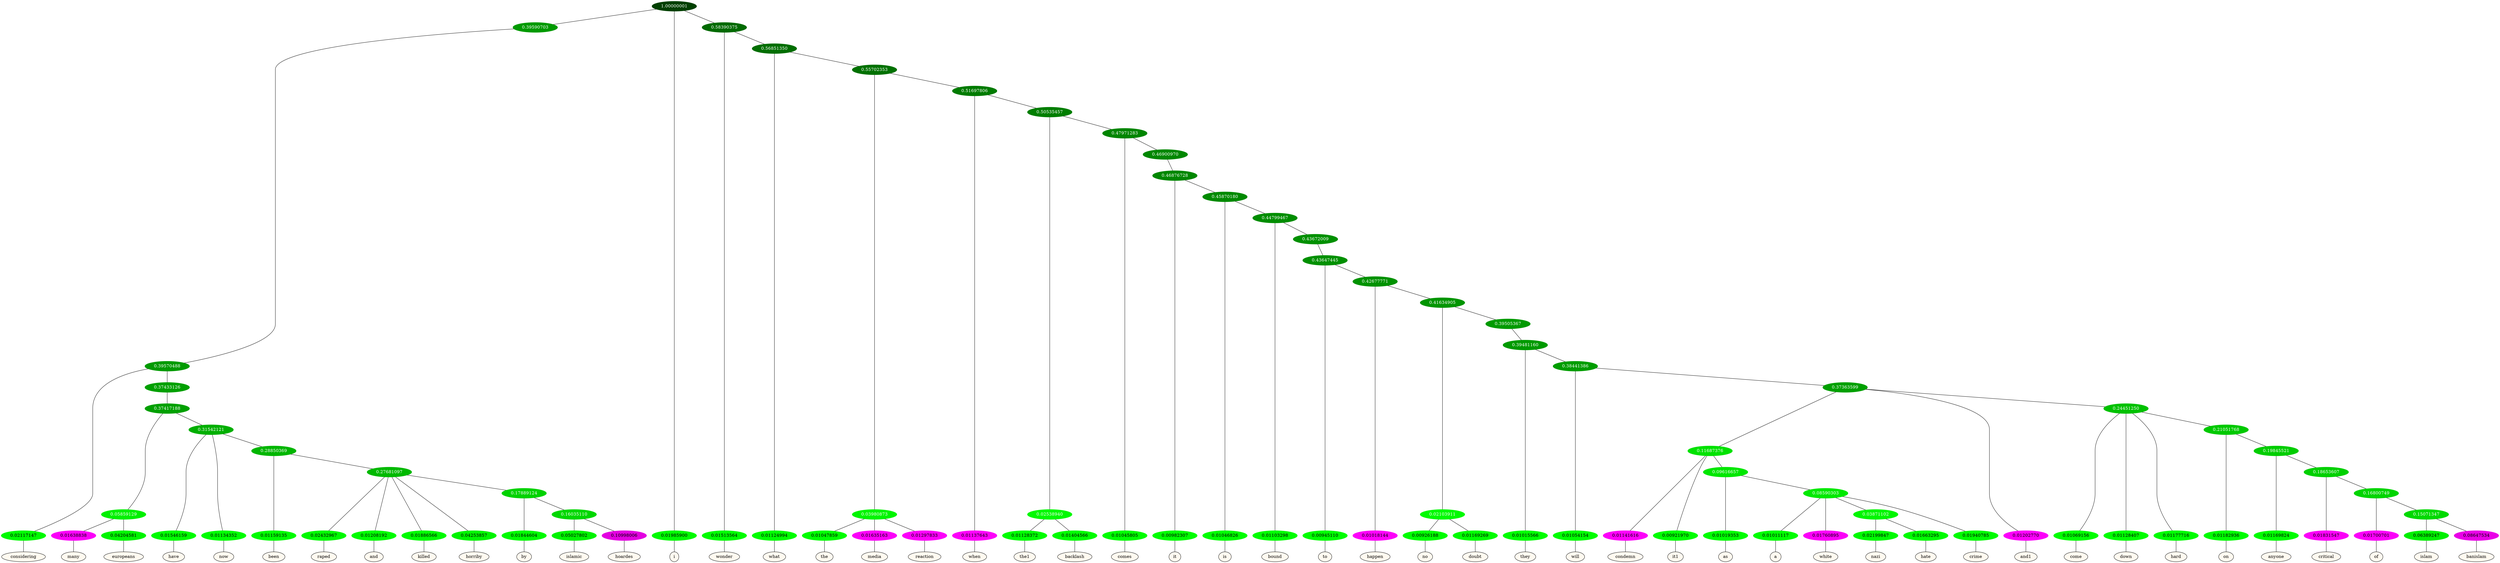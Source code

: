 graph {
	node [format=png height=0.15 nodesep=0.001 ordering=out overlap=prism overlap_scaling=0.01 ranksep=0.001 ratio=0.2 style=filled width=0.15]
	{
		rank=same
		a_w_7 [label=considering color=black fillcolor=floralwhite style="filled,solid"]
		a_w_21 [label=many color=black fillcolor=floralwhite style="filled,solid"]
		a_w_22 [label=europeans color=black fillcolor=floralwhite style="filled,solid"]
		a_w_23 [label=have color=black fillcolor=floralwhite style="filled,solid"]
		a_w_24 [label=now color=black fillcolor=floralwhite style="filled,solid"]
		a_w_28 [label=been color=black fillcolor=floralwhite style="filled,solid"]
		a_w_34 [label=raped color=black fillcolor=floralwhite style="filled,solid"]
		a_w_35 [label=and color=black fillcolor=floralwhite style="filled,solid"]
		a_w_36 [label=killed color=black fillcolor=floralwhite style="filled,solid"]
		a_w_37 [label=horriby color=black fillcolor=floralwhite style="filled,solid"]
		a_w_40 [label=by color=black fillcolor=floralwhite style="filled,solid"]
		a_w_44 [label=islamic color=black fillcolor=floralwhite style="filled,solid"]
		a_w_45 [label=hoardes color=black fillcolor=floralwhite style="filled,solid"]
		a_w_2 [label=i color=black fillcolor=floralwhite style="filled,solid"]
		a_w_5 [label=wonder color=black fillcolor=floralwhite style="filled,solid"]
		a_w_9 [label=what color=black fillcolor=floralwhite style="filled,solid"]
		a_w_16 [label=the color=black fillcolor=floralwhite style="filled,solid"]
		a_w_17 [label=media color=black fillcolor=floralwhite style="filled,solid"]
		a_w_18 [label=reaction color=black fillcolor=floralwhite style="filled,solid"]
		a_w_19 [label=when color=black fillcolor=floralwhite style="filled,solid"]
		a_w_30 [label=the1 color=black fillcolor=floralwhite style="filled,solid"]
		a_w_31 [label=backlash color=black fillcolor=floralwhite style="filled,solid"]
		a_w_32 [label=comes color=black fillcolor=floralwhite style="filled,solid"]
		a_w_42 [label=it color=black fillcolor=floralwhite style="filled,solid"]
		a_w_46 [label=is color=black fillcolor=floralwhite style="filled,solid"]
		a_w_48 [label=bound color=black fillcolor=floralwhite style="filled,solid"]
		a_w_51 [label=to color=black fillcolor=floralwhite style="filled,solid"]
		a_w_53 [label=happen color=black fillcolor=floralwhite style="filled,solid"]
		a_w_57 [label=no color=black fillcolor=floralwhite style="filled,solid"]
		a_w_58 [label=doubt color=black fillcolor=floralwhite style="filled,solid"]
		a_w_60 [label=they color=black fillcolor=floralwhite style="filled,solid"]
		a_w_62 [label=will color=black fillcolor=floralwhite style="filled,solid"]
		a_w_67 [label=condemn color=black fillcolor=floralwhite style="filled,solid"]
		a_w_68 [label=it1 color=black fillcolor=floralwhite style="filled,solid"]
		a_w_74 [label=as color=black fillcolor=floralwhite style="filled,solid"]
		a_w_78 [label=a color=black fillcolor=floralwhite style="filled,solid"]
		a_w_79 [label=white color=black fillcolor=floralwhite style="filled,solid"]
		a_w_84 [label=nazi color=black fillcolor=floralwhite style="filled,solid"]
		a_w_85 [label=hate color=black fillcolor=floralwhite style="filled,solid"]
		a_w_81 [label=crime color=black fillcolor=floralwhite style="filled,solid"]
		a_w_65 [label=and1 color=black fillcolor=floralwhite style="filled,solid"]
		a_w_70 [label=come color=black fillcolor=floralwhite style="filled,solid"]
		a_w_71 [label=down color=black fillcolor=floralwhite style="filled,solid"]
		a_w_72 [label=hard color=black fillcolor=floralwhite style="filled,solid"]
		a_w_76 [label=on color=black fillcolor=floralwhite style="filled,solid"]
		a_w_82 [label=anyone color=black fillcolor=floralwhite style="filled,solid"]
		a_w_86 [label=critical color=black fillcolor=floralwhite style="filled,solid"]
		a_w_88 [label=of color=black fillcolor=floralwhite style="filled,solid"]
		a_w_90 [label=islam color=black fillcolor=floralwhite style="filled,solid"]
		a_w_91 [label=banislam color=black fillcolor=floralwhite style="filled,solid"]
	}
	a_n_7 -- a_w_7
	a_n_21 -- a_w_21
	a_n_22 -- a_w_22
	a_n_23 -- a_w_23
	a_n_24 -- a_w_24
	a_n_28 -- a_w_28
	a_n_34 -- a_w_34
	a_n_35 -- a_w_35
	a_n_36 -- a_w_36
	a_n_37 -- a_w_37
	a_n_40 -- a_w_40
	a_n_44 -- a_w_44
	a_n_45 -- a_w_45
	a_n_2 -- a_w_2
	a_n_5 -- a_w_5
	a_n_9 -- a_w_9
	a_n_16 -- a_w_16
	a_n_17 -- a_w_17
	a_n_18 -- a_w_18
	a_n_19 -- a_w_19
	a_n_30 -- a_w_30
	a_n_31 -- a_w_31
	a_n_32 -- a_w_32
	a_n_42 -- a_w_42
	a_n_46 -- a_w_46
	a_n_48 -- a_w_48
	a_n_51 -- a_w_51
	a_n_53 -- a_w_53
	a_n_57 -- a_w_57
	a_n_58 -- a_w_58
	a_n_60 -- a_w_60
	a_n_62 -- a_w_62
	a_n_67 -- a_w_67
	a_n_68 -- a_w_68
	a_n_74 -- a_w_74
	a_n_78 -- a_w_78
	a_n_79 -- a_w_79
	a_n_84 -- a_w_84
	a_n_85 -- a_w_85
	a_n_81 -- a_w_81
	a_n_65 -- a_w_65
	a_n_70 -- a_w_70
	a_n_71 -- a_w_71
	a_n_72 -- a_w_72
	a_n_76 -- a_w_76
	a_n_82 -- a_w_82
	a_n_86 -- a_w_86
	a_n_88 -- a_w_88
	a_n_90 -- a_w_90
	a_n_91 -- a_w_91
	{
		rank=same
		a_n_7 [label=0.02117147 color="0.334 1.000 0.979" fontcolor=black]
		a_n_21 [label=0.01638838 color="0.835 1.000 0.984" fontcolor=black]
		a_n_22 [label=0.04204581 color="0.334 1.000 0.958" fontcolor=black]
		a_n_23 [label=0.01546159 color="0.334 1.000 0.985" fontcolor=black]
		a_n_24 [label=0.01134352 color="0.334 1.000 0.989" fontcolor=black]
		a_n_28 [label=0.01159135 color="0.334 1.000 0.988" fontcolor=black]
		a_n_34 [label=0.02432967 color="0.334 1.000 0.976" fontcolor=black]
		a_n_35 [label=0.01208192 color="0.334 1.000 0.988" fontcolor=black]
		a_n_36 [label=0.01886566 color="0.334 1.000 0.981" fontcolor=black]
		a_n_37 [label=0.04253857 color="0.334 1.000 0.957" fontcolor=black]
		a_n_40 [label=0.01844604 color="0.334 1.000 0.982" fontcolor=black]
		a_n_44 [label=0.05027802 color="0.334 1.000 0.950" fontcolor=black]
		a_n_45 [label=0.10998006 color="0.835 1.000 0.890" fontcolor=black]
		a_n_2 [label=0.01985900 color="0.334 1.000 0.980" fontcolor=black]
		a_n_5 [label=0.01513564 color="0.334 1.000 0.985" fontcolor=black]
		a_n_9 [label=0.01124994 color="0.334 1.000 0.989" fontcolor=black]
		a_n_16 [label=0.01047859 color="0.334 1.000 0.990" fontcolor=black]
		a_n_17 [label=0.01635163 color="0.835 1.000 0.984" fontcolor=black]
		a_n_18 [label=0.01297833 color="0.835 1.000 0.987" fontcolor=black]
		a_n_19 [label=0.01137643 color="0.835 1.000 0.989" fontcolor=black]
		a_n_30 [label=0.01128372 color="0.334 1.000 0.989" fontcolor=black]
		a_n_31 [label=0.01404566 color="0.334 1.000 0.986" fontcolor=black]
		a_n_32 [label=0.01045805 color="0.334 1.000 0.990" fontcolor=black]
		a_n_42 [label=0.00982307 color="0.334 1.000 0.990" fontcolor=black]
		a_n_46 [label=0.01046826 color="0.334 1.000 0.990" fontcolor=black]
		a_n_48 [label=0.01103298 color="0.334 1.000 0.989" fontcolor=black]
		a_n_51 [label=0.00945110 color="0.334 1.000 0.991" fontcolor=black]
		a_n_53 [label=0.01018144 color="0.835 1.000 0.990" fontcolor=black]
		a_n_57 [label=0.00926188 color="0.334 1.000 0.991" fontcolor=black]
		a_n_58 [label=0.01169269 color="0.334 1.000 0.988" fontcolor=black]
		a_n_60 [label=0.01015566 color="0.334 1.000 0.990" fontcolor=black]
		a_n_62 [label=0.01054154 color="0.334 1.000 0.989" fontcolor=black]
		a_n_67 [label=0.01141616 color="0.835 1.000 0.989" fontcolor=black]
		a_n_68 [label=0.00921970 color="0.334 1.000 0.991" fontcolor=black]
		a_n_74 [label=0.01019353 color="0.334 1.000 0.990" fontcolor=black]
		a_n_78 [label=0.01011117 color="0.334 1.000 0.990" fontcolor=black]
		a_n_79 [label=0.01760895 color="0.835 1.000 0.982" fontcolor=black]
		a_n_84 [label=0.02199847 color="0.334 1.000 0.978" fontcolor=black]
		a_n_85 [label=0.01663295 color="0.334 1.000 0.983" fontcolor=black]
		a_n_81 [label=0.01940785 color="0.334 1.000 0.981" fontcolor=black]
		a_n_65 [label=0.01202770 color="0.835 1.000 0.988" fontcolor=black]
		a_n_70 [label=0.01069156 color="0.334 1.000 0.989" fontcolor=black]
		a_n_71 [label=0.01128407 color="0.334 1.000 0.989" fontcolor=black]
		a_n_72 [label=0.01177716 color="0.334 1.000 0.988" fontcolor=black]
		a_n_76 [label=0.01182936 color="0.334 1.000 0.988" fontcolor=black]
		a_n_82 [label=0.01169824 color="0.334 1.000 0.988" fontcolor=black]
		a_n_86 [label=0.01831547 color="0.835 1.000 0.982" fontcolor=black]
		a_n_88 [label=0.01700701 color="0.835 1.000 0.983" fontcolor=black]
		a_n_90 [label=0.06389247 color="0.334 1.000 0.936" fontcolor=black]
		a_n_91 [label=0.08647534 color="0.835 1.000 0.914" fontcolor=black]
	}
	a_n_0 [label=1.00000001 color="0.334 1.000 0.250" fontcolor=grey99]
	a_n_1 [label=0.39590703 color="0.334 1.000 0.604" fontcolor=grey99]
	a_n_0 -- a_n_1
	a_n_0 -- a_n_2
	a_n_3 [label=0.58390375 color="0.334 1.000 0.416" fontcolor=grey99]
	a_n_0 -- a_n_3
	a_n_4 [label=0.39570488 color="0.334 1.000 0.604" fontcolor=grey99]
	a_n_1 -- a_n_4
	a_n_3 -- a_n_5
	a_n_6 [label=0.56851350 color="0.334 1.000 0.431" fontcolor=grey99]
	a_n_3 -- a_n_6
	a_n_4 -- a_n_7
	a_n_8 [label=0.37433126 color="0.334 1.000 0.626" fontcolor=grey99]
	a_n_4 -- a_n_8
	a_n_6 -- a_n_9
	a_n_10 [label=0.55702353 color="0.334 1.000 0.443" fontcolor=grey99]
	a_n_6 -- a_n_10
	a_n_11 [label=0.37417188 color="0.334 1.000 0.626" fontcolor=grey99]
	a_n_8 -- a_n_11
	a_n_12 [label=0.03980873 color="0.334 1.000 0.960" fontcolor=grey99]
	a_n_10 -- a_n_12
	a_n_13 [label=0.51697806 color="0.334 1.000 0.483" fontcolor=grey99]
	a_n_10 -- a_n_13
	a_n_14 [label=0.05859129 color="0.334 1.000 0.941" fontcolor=grey99]
	a_n_11 -- a_n_14
	a_n_15 [label=0.31542121 color="0.334 1.000 0.685" fontcolor=grey99]
	a_n_11 -- a_n_15
	a_n_12 -- a_n_16
	a_n_12 -- a_n_17
	a_n_12 -- a_n_18
	a_n_13 -- a_n_19
	a_n_20 [label=0.50535457 color="0.334 1.000 0.495" fontcolor=grey99]
	a_n_13 -- a_n_20
	a_n_14 -- a_n_21
	a_n_14 -- a_n_22
	a_n_15 -- a_n_23
	a_n_15 -- a_n_24
	a_n_25 [label=0.28850369 color="0.334 1.000 0.711" fontcolor=grey99]
	a_n_15 -- a_n_25
	a_n_26 [label=0.02538940 color="0.334 1.000 0.975" fontcolor=grey99]
	a_n_20 -- a_n_26
	a_n_27 [label=0.47971283 color="0.334 1.000 0.520" fontcolor=grey99]
	a_n_20 -- a_n_27
	a_n_25 -- a_n_28
	a_n_29 [label=0.27681097 color="0.334 1.000 0.723" fontcolor=grey99]
	a_n_25 -- a_n_29
	a_n_26 -- a_n_30
	a_n_26 -- a_n_31
	a_n_27 -- a_n_32
	a_n_33 [label=0.46900970 color="0.334 1.000 0.531" fontcolor=grey99]
	a_n_27 -- a_n_33
	a_n_29 -- a_n_34
	a_n_29 -- a_n_35
	a_n_29 -- a_n_36
	a_n_29 -- a_n_37
	a_n_38 [label=0.17889124 color="0.334 1.000 0.821" fontcolor=grey99]
	a_n_29 -- a_n_38
	a_n_39 [label=0.46876728 color="0.334 1.000 0.531" fontcolor=grey99]
	a_n_33 -- a_n_39
	a_n_38 -- a_n_40
	a_n_41 [label=0.16035110 color="0.334 1.000 0.840" fontcolor=grey99]
	a_n_38 -- a_n_41
	a_n_39 -- a_n_42
	a_n_43 [label=0.45870180 color="0.334 1.000 0.541" fontcolor=grey99]
	a_n_39 -- a_n_43
	a_n_41 -- a_n_44
	a_n_41 -- a_n_45
	a_n_43 -- a_n_46
	a_n_47 [label=0.44799467 color="0.334 1.000 0.552" fontcolor=grey99]
	a_n_43 -- a_n_47
	a_n_47 -- a_n_48
	a_n_49 [label=0.43672009 color="0.334 1.000 0.563" fontcolor=grey99]
	a_n_47 -- a_n_49
	a_n_50 [label=0.43647445 color="0.334 1.000 0.564" fontcolor=grey99]
	a_n_49 -- a_n_50
	a_n_50 -- a_n_51
	a_n_52 [label=0.42677771 color="0.334 1.000 0.573" fontcolor=grey99]
	a_n_50 -- a_n_52
	a_n_52 -- a_n_53
	a_n_54 [label=0.41634905 color="0.334 1.000 0.584" fontcolor=grey99]
	a_n_52 -- a_n_54
	a_n_55 [label=0.02103911 color="0.334 1.000 0.979" fontcolor=grey99]
	a_n_54 -- a_n_55
	a_n_56 [label=0.39505367 color="0.334 1.000 0.605" fontcolor=grey99]
	a_n_54 -- a_n_56
	a_n_55 -- a_n_57
	a_n_55 -- a_n_58
	a_n_59 [label=0.39481160 color="0.334 1.000 0.605" fontcolor=grey99]
	a_n_56 -- a_n_59
	a_n_59 -- a_n_60
	a_n_61 [label=0.38441386 color="0.334 1.000 0.616" fontcolor=grey99]
	a_n_59 -- a_n_61
	a_n_61 -- a_n_62
	a_n_63 [label=0.37363599 color="0.334 1.000 0.626" fontcolor=grey99]
	a_n_61 -- a_n_63
	a_n_64 [label=0.11687376 color="0.334 1.000 0.883" fontcolor=grey99]
	a_n_63 -- a_n_64
	a_n_63 -- a_n_65
	a_n_66 [label=0.24451250 color="0.334 1.000 0.755" fontcolor=grey99]
	a_n_63 -- a_n_66
	a_n_64 -- a_n_67
	a_n_64 -- a_n_68
	a_n_69 [label=0.09616657 color="0.334 1.000 0.904" fontcolor=grey99]
	a_n_64 -- a_n_69
	a_n_66 -- a_n_70
	a_n_66 -- a_n_71
	a_n_66 -- a_n_72
	a_n_73 [label=0.21051768 color="0.334 1.000 0.789" fontcolor=grey99]
	a_n_66 -- a_n_73
	a_n_69 -- a_n_74
	a_n_75 [label=0.08590303 color="0.334 1.000 0.914" fontcolor=grey99]
	a_n_69 -- a_n_75
	a_n_73 -- a_n_76
	a_n_77 [label=0.19845521 color="0.334 1.000 0.802" fontcolor=grey99]
	a_n_73 -- a_n_77
	a_n_75 -- a_n_78
	a_n_75 -- a_n_79
	a_n_80 [label=0.03871102 color="0.334 1.000 0.961" fontcolor=grey99]
	a_n_75 -- a_n_80
	a_n_75 -- a_n_81
	a_n_77 -- a_n_82
	a_n_83 [label=0.18653607 color="0.334 1.000 0.813" fontcolor=grey99]
	a_n_77 -- a_n_83
	a_n_80 -- a_n_84
	a_n_80 -- a_n_85
	a_n_83 -- a_n_86
	a_n_87 [label=0.16800749 color="0.334 1.000 0.832" fontcolor=grey99]
	a_n_83 -- a_n_87
	a_n_87 -- a_n_88
	a_n_89 [label=0.15071347 color="0.334 1.000 0.849" fontcolor=grey99]
	a_n_87 -- a_n_89
	a_n_89 -- a_n_90
	a_n_89 -- a_n_91
}
